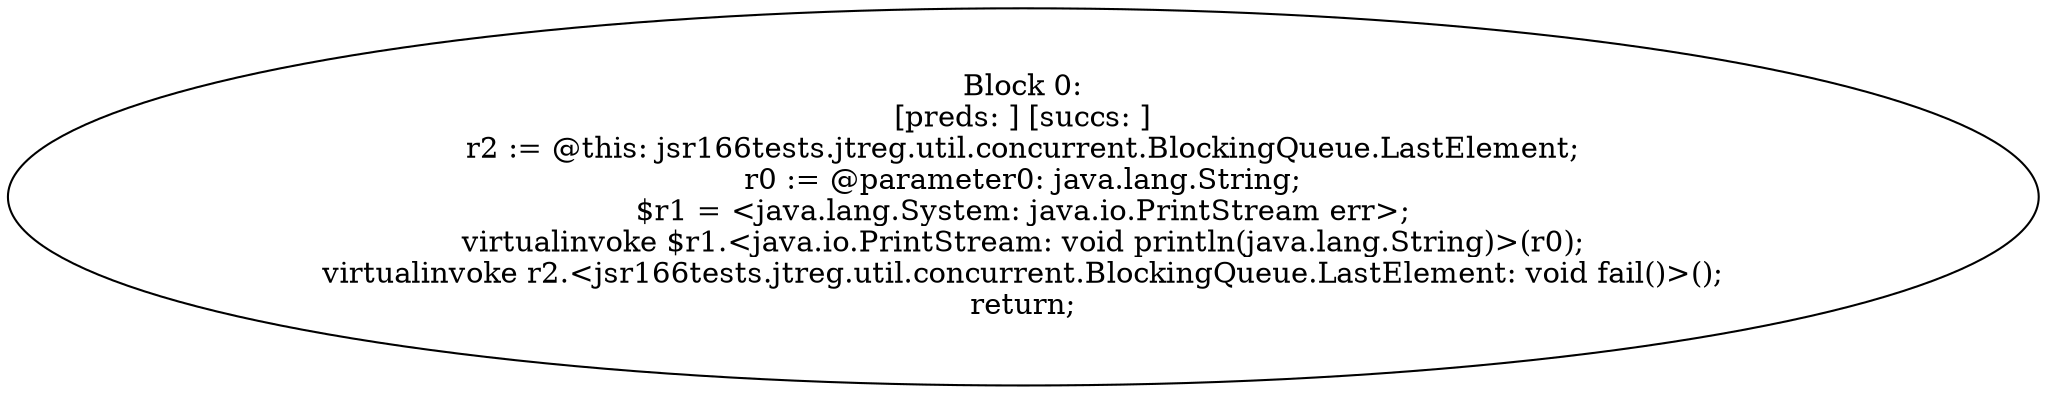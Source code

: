 digraph "unitGraph" {
    "Block 0:
[preds: ] [succs: ]
r2 := @this: jsr166tests.jtreg.util.concurrent.BlockingQueue.LastElement;
r0 := @parameter0: java.lang.String;
$r1 = <java.lang.System: java.io.PrintStream err>;
virtualinvoke $r1.<java.io.PrintStream: void println(java.lang.String)>(r0);
virtualinvoke r2.<jsr166tests.jtreg.util.concurrent.BlockingQueue.LastElement: void fail()>();
return;
"
}
